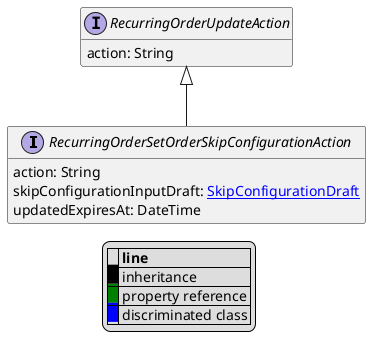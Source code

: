 @startuml

hide empty fields
hide empty methods
legend
|= |= line |
|<back:black>   </back>| inheritance |
|<back:green>   </back>| property reference |
|<back:blue>   </back>| discriminated class |
endlegend
interface RecurringOrderSetOrderSkipConfigurationAction [[RecurringOrderSetOrderSkipConfigurationAction.svg]] extends RecurringOrderUpdateAction {
    action: String
    skipConfigurationInputDraft: [[SkipConfigurationDraft.svg SkipConfigurationDraft]]
    updatedExpiresAt: DateTime
}
interface RecurringOrderUpdateAction [[RecurringOrderUpdateAction.svg]]  {
    action: String
}





@enduml
